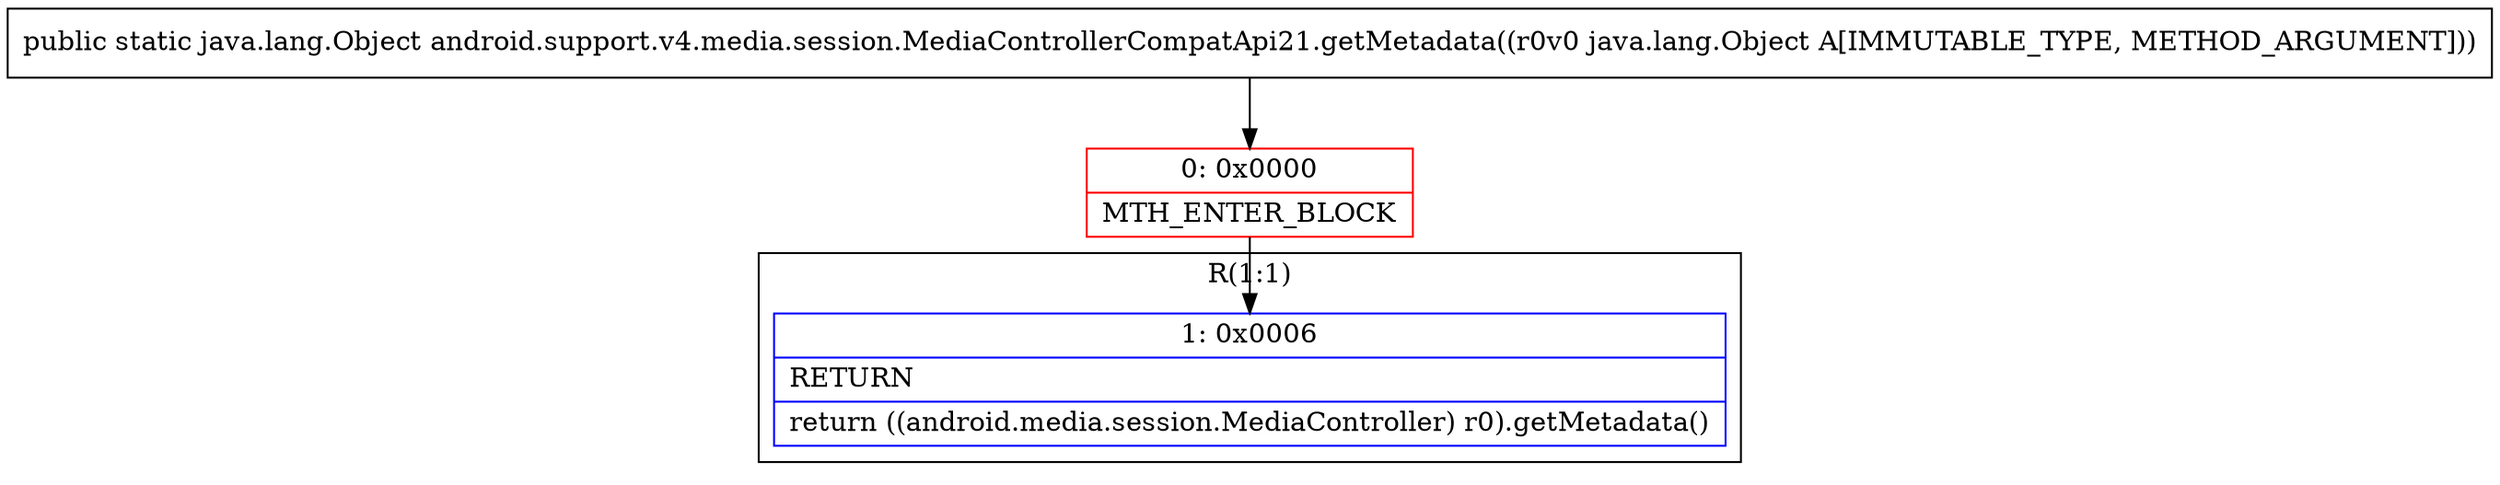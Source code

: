 digraph "CFG forandroid.support.v4.media.session.MediaControllerCompatApi21.getMetadata(Ljava\/lang\/Object;)Ljava\/lang\/Object;" {
subgraph cluster_Region_1592275377 {
label = "R(1:1)";
node [shape=record,color=blue];
Node_1 [shape=record,label="{1\:\ 0x0006|RETURN\l|return ((android.media.session.MediaController) r0).getMetadata()\l}"];
}
Node_0 [shape=record,color=red,label="{0\:\ 0x0000|MTH_ENTER_BLOCK\l}"];
MethodNode[shape=record,label="{public static java.lang.Object android.support.v4.media.session.MediaControllerCompatApi21.getMetadata((r0v0 java.lang.Object A[IMMUTABLE_TYPE, METHOD_ARGUMENT])) }"];
MethodNode -> Node_0;
Node_0 -> Node_1;
}

